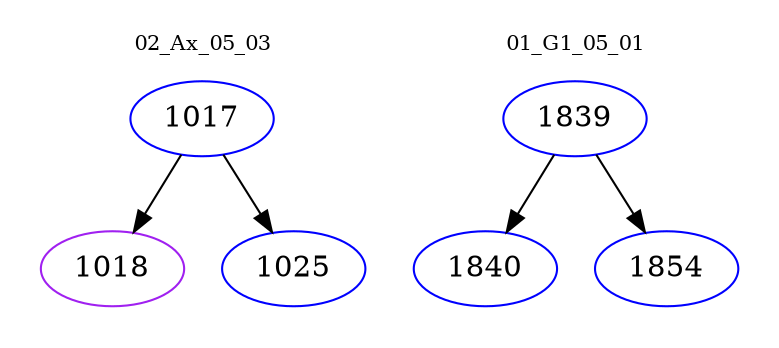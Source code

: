 digraph{
subgraph cluster_0 {
color = white
label = "02_Ax_05_03";
fontsize=10;
T0_1017 [label="1017", color="blue"]
T0_1017 -> T0_1018 [color="black"]
T0_1018 [label="1018", color="purple"]
T0_1017 -> T0_1025 [color="black"]
T0_1025 [label="1025", color="blue"]
}
subgraph cluster_1 {
color = white
label = "01_G1_05_01";
fontsize=10;
T1_1839 [label="1839", color="blue"]
T1_1839 -> T1_1840 [color="black"]
T1_1840 [label="1840", color="blue"]
T1_1839 -> T1_1854 [color="black"]
T1_1854 [label="1854", color="blue"]
}
}
